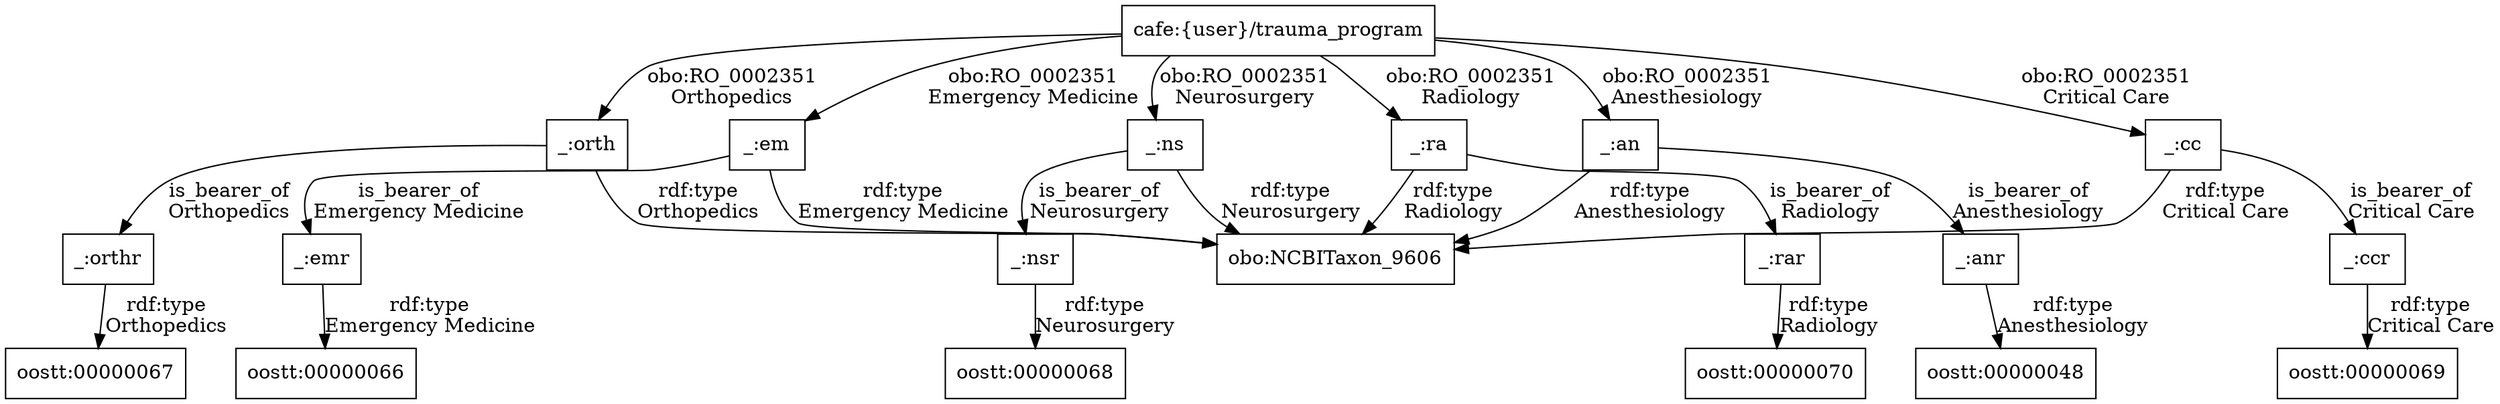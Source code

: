 digraph g { node [shape=rectangle];
graph [splines=true, nodesep=.5, ranksep=0, overlap=false];
"cafe:{user}/trauma_program" -> "_:em" [label="obo:RO_0002351
Emergency Medicine"]
"_:em" -> "obo:NCBITaxon_9606" [label="rdf:type
Emergency Medicine"]
"_:em" -> "_:emr" [label="is_bearer_of
Emergency Medicine"]
"_:emr" -> "oostt:00000066" [label="rdf:type
Emergency Medicine"]
"cafe:{user}/trauma_program" -> "_:orth" [label="obo:RO_0002351
Orthopedics"]
"_:orth" -> "obo:NCBITaxon_9606" [label="rdf:type
Orthopedics"]
"_:orth" -> "_:orthr" [label="is_bearer_of
Orthopedics"]
"_:orthr" -> "oostt:00000067" [label="rdf:type
Orthopedics"]
"cafe:{user}/trauma_program" -> "_:ns" [label="obo:RO_0002351
Neurosurgery"]
"_:ns" -> "obo:NCBITaxon_9606" [label="rdf:type
Neurosurgery"]
"_:ns" -> "_:nsr" [label="is_bearer_of
Neurosurgery"]
"_:nsr" -> "oostt:00000068" [label="rdf:type
Neurosurgery"]
"cafe:{user}/trauma_program" -> "_:an" [label="obo:RO_0002351
Anesthesiology"]
"_:an" -> "obo:NCBITaxon_9606" [label="rdf:type
Anesthesiology"]
"_:an" -> "_:anr" [label="is_bearer_of
Anesthesiology"]
"_:anr" -> "oostt:00000048" [label="rdf:type
Anesthesiology"]
"cafe:{user}/trauma_program" -> "_:cc" [label="obo:RO_0002351
Critical Care"]
"_:cc" -> "obo:NCBITaxon_9606" [label="rdf:type
Critical Care"]
"_:cc" -> "_:ccr" [label="is_bearer_of
Critical Care"]
"_:ccr" -> "oostt:00000069" [label="rdf:type
Critical Care"]
"cafe:{user}/trauma_program" -> "_:ra" [label="obo:RO_0002351
Radiology"]
"_:ra" -> "obo:NCBITaxon_9606" [label="rdf:type
Radiology"]
"_:ra" -> "_:rar" [label="is_bearer_of
Radiology"]
"_:rar" -> "oostt:00000070" [label="rdf:type
Radiology"]
}